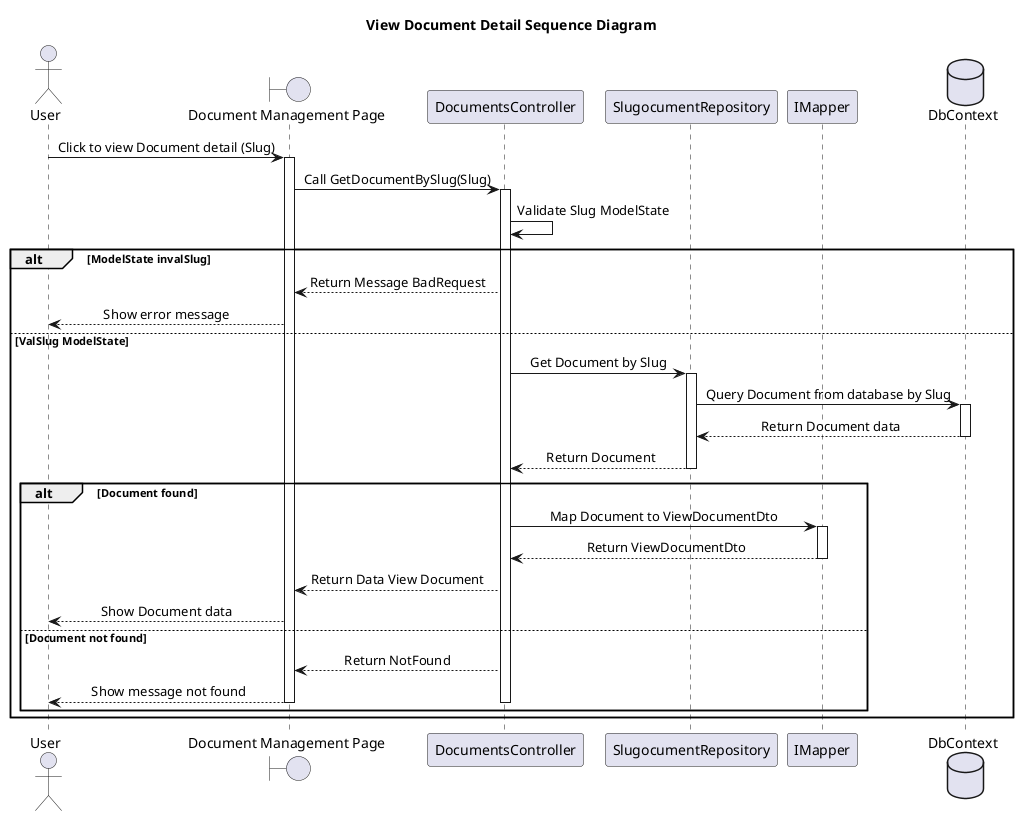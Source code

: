 @startuml
skinparam classAttributeIconSize 0
skinparam SequenceMessageAlignment center
Title View Document Detail Sequence Diagram

actor "User" as U
boundary "Document Management Page" as PPage
participant "DocumentsController" as DocumentsController
participant "SlugocumentRepository" as SlugocumentRepo
participant "IMapper" as Mapper
database "DbContext" as DbContext

U -> PPage : Click to view Document detail (Slug)
activate PPage

PPage -> DocumentsController : Call GetDocumentBySlug(Slug)
activate DocumentsController

DocumentsController -> DocumentsController : Validate Slug ModelState
alt ModelState invalSlug
    DocumentsController --> PPage : Return Message BadRequest
    PPage --> U : Show error message
else ValSlug ModelState
    DocumentsController -> SlugocumentRepo : Get Document by Slug
    activate SlugocumentRepo
    SlugocumentRepo -> DbContext : Query Document from database by Slug
    activate DbContext
    DbContext --> SlugocumentRepo : Return Document data
    deactivate DbContext
    SlugocumentRepo --> DocumentsController : Return Document
    deactivate SlugocumentRepo

    alt Document found
        DocumentsController -> Mapper : Map Document to ViewDocumentDto
        activate Mapper
        Mapper --> DocumentsController : Return ViewDocumentDto
        deactivate Mapper
        DocumentsController --> PPage : Return Data View Document
        PPage --> U : Show Document data
    else Document not found
        DocumentsController --> PPage : Return NotFound
        PPage --> U : Show message not found
        deactivate PPage
        deactivate DocumentsController
    end
end

@enduml
